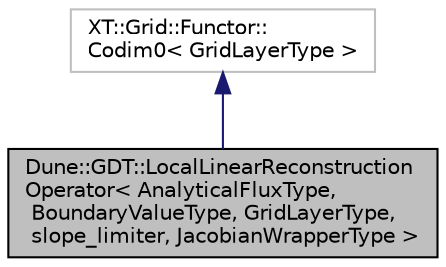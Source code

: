 digraph "Dune::GDT::LocalLinearReconstructionOperator&lt; AnalyticalFluxType, BoundaryValueType, GridLayerType, slope_limiter, JacobianWrapperType &gt;"
{
  edge [fontname="Helvetica",fontsize="10",labelfontname="Helvetica",labelfontsize="10"];
  node [fontname="Helvetica",fontsize="10",shape=record];
  Node0 [label="Dune::GDT::LocalLinearReconstruction\lOperator\< AnalyticalFluxType,\l BoundaryValueType, GridLayerType,\l slope_limiter, JacobianWrapperType \>",height=0.2,width=0.4,color="black", fillcolor="grey75", style="filled", fontcolor="black"];
  Node1 -> Node0 [dir="back",color="midnightblue",fontsize="10",style="solid",fontname="Helvetica"];
  Node1 [label="XT::Grid::Functor::\lCodim0\< GridLayerType \>",height=0.2,width=0.4,color="grey75", fillcolor="white", style="filled"];
}
